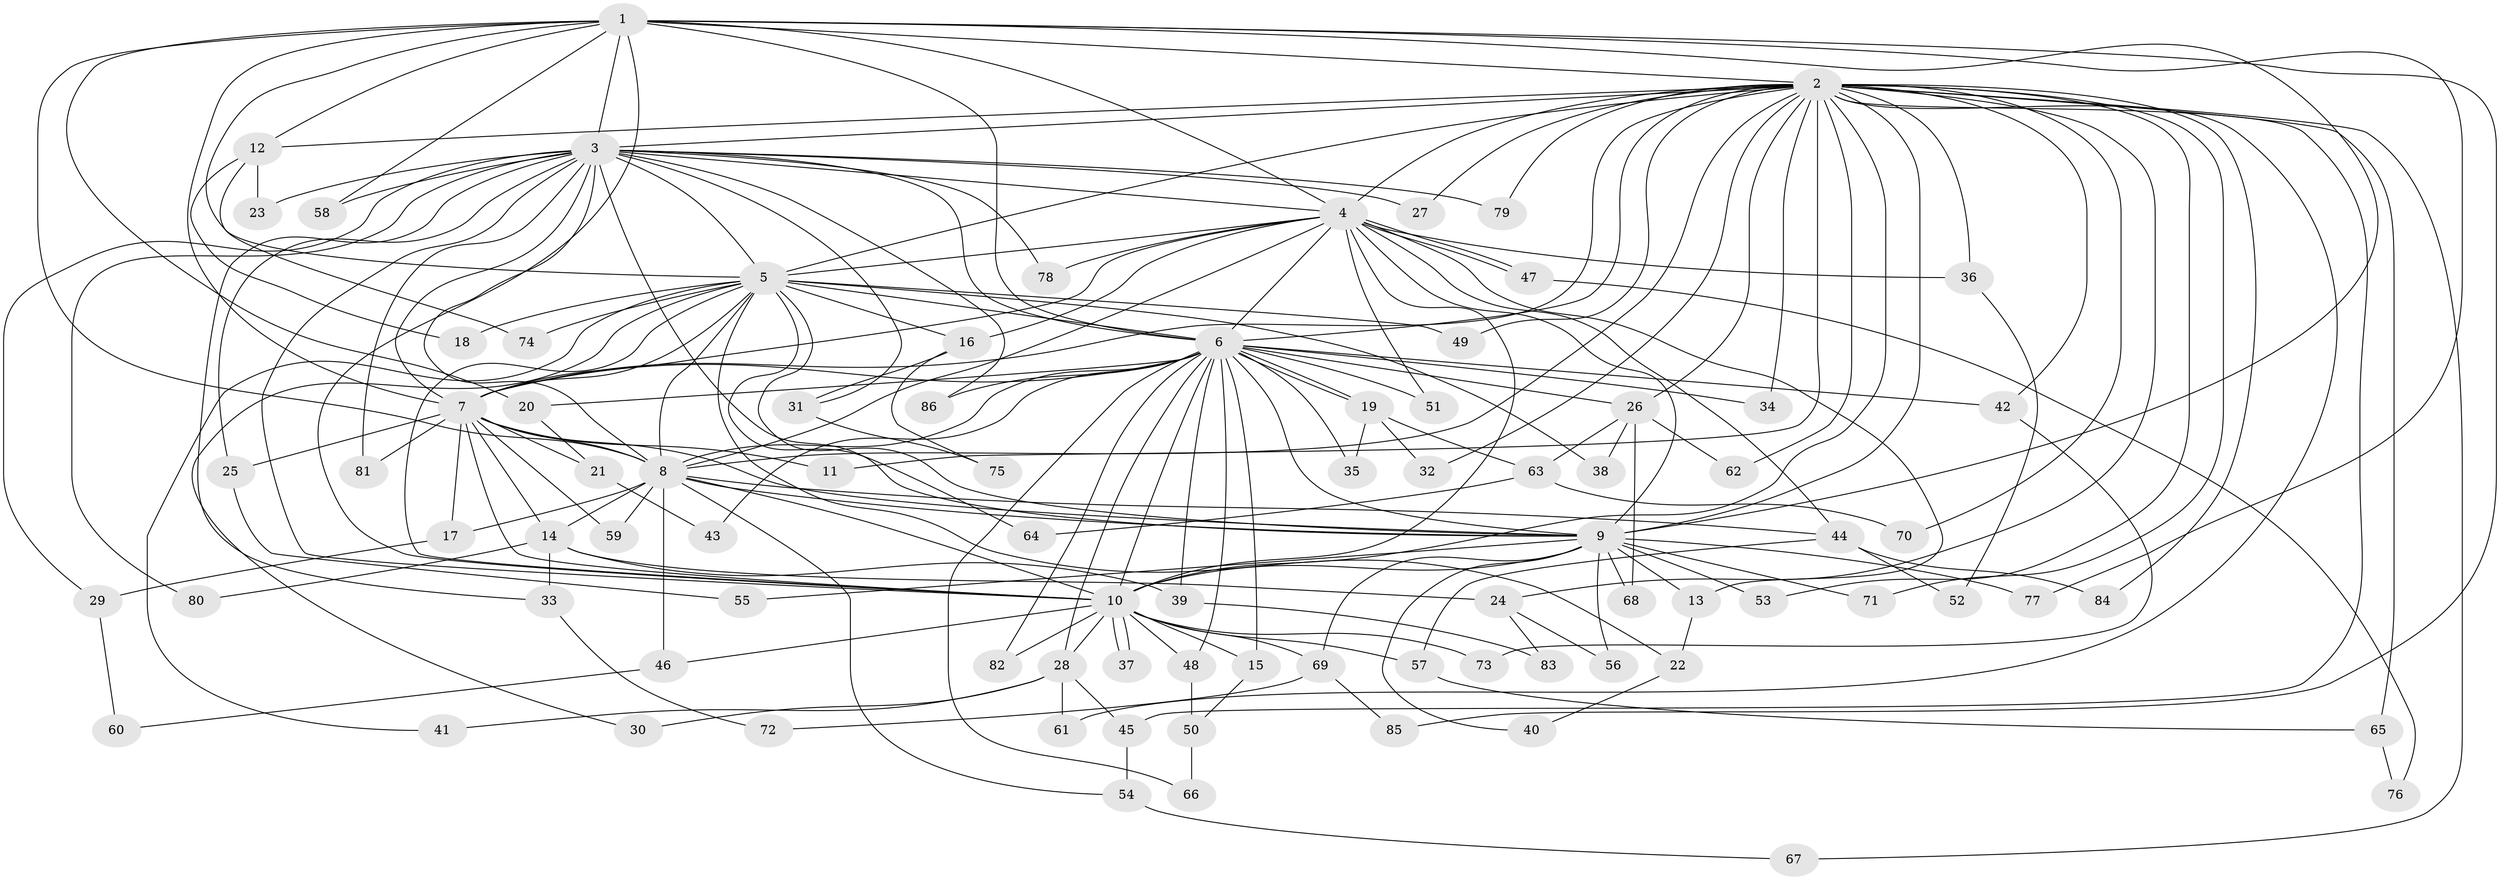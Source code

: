 // coarse degree distribution, {12: 0.016666666666666666, 26: 0.016666666666666666, 18: 0.016666666666666666, 15: 0.03333333333333333, 23: 0.016666666666666666, 21: 0.016666666666666666, 14: 0.016666666666666666, 16: 0.016666666666666666, 2: 0.4666666666666667, 5: 0.05, 3: 0.18333333333333332, 7: 0.03333333333333333, 4: 0.11666666666666667}
// Generated by graph-tools (version 1.1) at 2025/23/03/03/25 07:23:37]
// undirected, 86 vertices, 197 edges
graph export_dot {
graph [start="1"]
  node [color=gray90,style=filled];
  1;
  2;
  3;
  4;
  5;
  6;
  7;
  8;
  9;
  10;
  11;
  12;
  13;
  14;
  15;
  16;
  17;
  18;
  19;
  20;
  21;
  22;
  23;
  24;
  25;
  26;
  27;
  28;
  29;
  30;
  31;
  32;
  33;
  34;
  35;
  36;
  37;
  38;
  39;
  40;
  41;
  42;
  43;
  44;
  45;
  46;
  47;
  48;
  49;
  50;
  51;
  52;
  53;
  54;
  55;
  56;
  57;
  58;
  59;
  60;
  61;
  62;
  63;
  64;
  65;
  66;
  67;
  68;
  69;
  70;
  71;
  72;
  73;
  74;
  75;
  76;
  77;
  78;
  79;
  80;
  81;
  82;
  83;
  84;
  85;
  86;
  1 -- 2;
  1 -- 3;
  1 -- 4;
  1 -- 5;
  1 -- 6;
  1 -- 7;
  1 -- 8;
  1 -- 9;
  1 -- 10;
  1 -- 12;
  1 -- 20;
  1 -- 58;
  1 -- 77;
  1 -- 85;
  2 -- 3;
  2 -- 4;
  2 -- 5;
  2 -- 6;
  2 -- 7;
  2 -- 8;
  2 -- 9;
  2 -- 10;
  2 -- 11;
  2 -- 12;
  2 -- 24;
  2 -- 26;
  2 -- 27;
  2 -- 32;
  2 -- 34;
  2 -- 36;
  2 -- 42;
  2 -- 45;
  2 -- 49;
  2 -- 53;
  2 -- 61;
  2 -- 62;
  2 -- 65;
  2 -- 67;
  2 -- 70;
  2 -- 71;
  2 -- 79;
  2 -- 84;
  3 -- 4;
  3 -- 5;
  3 -- 6;
  3 -- 7;
  3 -- 8;
  3 -- 9;
  3 -- 10;
  3 -- 23;
  3 -- 25;
  3 -- 27;
  3 -- 29;
  3 -- 31;
  3 -- 33;
  3 -- 58;
  3 -- 78;
  3 -- 79;
  3 -- 80;
  3 -- 81;
  3 -- 86;
  4 -- 5;
  4 -- 6;
  4 -- 7;
  4 -- 8;
  4 -- 9;
  4 -- 10;
  4 -- 13;
  4 -- 16;
  4 -- 36;
  4 -- 44;
  4 -- 47;
  4 -- 47;
  4 -- 51;
  4 -- 78;
  5 -- 6;
  5 -- 7;
  5 -- 8;
  5 -- 9;
  5 -- 10;
  5 -- 16;
  5 -- 18;
  5 -- 22;
  5 -- 30;
  5 -- 38;
  5 -- 41;
  5 -- 49;
  5 -- 64;
  5 -- 74;
  6 -- 7;
  6 -- 8;
  6 -- 9;
  6 -- 10;
  6 -- 15;
  6 -- 19;
  6 -- 19;
  6 -- 20;
  6 -- 26;
  6 -- 28;
  6 -- 34;
  6 -- 35;
  6 -- 39;
  6 -- 42;
  6 -- 43;
  6 -- 48;
  6 -- 51;
  6 -- 66;
  6 -- 82;
  6 -- 86;
  7 -- 8;
  7 -- 9;
  7 -- 10;
  7 -- 11;
  7 -- 14;
  7 -- 17;
  7 -- 21;
  7 -- 25;
  7 -- 59;
  7 -- 81;
  8 -- 9;
  8 -- 10;
  8 -- 14;
  8 -- 17;
  8 -- 44;
  8 -- 46;
  8 -- 54;
  8 -- 59;
  9 -- 10;
  9 -- 13;
  9 -- 40;
  9 -- 53;
  9 -- 55;
  9 -- 56;
  9 -- 68;
  9 -- 69;
  9 -- 71;
  9 -- 77;
  10 -- 15;
  10 -- 28;
  10 -- 37;
  10 -- 37;
  10 -- 46;
  10 -- 48;
  10 -- 57;
  10 -- 69;
  10 -- 73;
  10 -- 82;
  12 -- 18;
  12 -- 23;
  12 -- 74;
  13 -- 22;
  14 -- 24;
  14 -- 33;
  14 -- 39;
  14 -- 80;
  15 -- 50;
  16 -- 31;
  16 -- 75;
  17 -- 29;
  19 -- 32;
  19 -- 35;
  19 -- 63;
  20 -- 21;
  21 -- 43;
  22 -- 40;
  24 -- 56;
  24 -- 83;
  25 -- 55;
  26 -- 38;
  26 -- 62;
  26 -- 63;
  26 -- 68;
  28 -- 30;
  28 -- 41;
  28 -- 45;
  28 -- 61;
  29 -- 60;
  31 -- 75;
  33 -- 72;
  36 -- 52;
  39 -- 83;
  42 -- 73;
  44 -- 52;
  44 -- 57;
  44 -- 84;
  45 -- 54;
  46 -- 60;
  47 -- 76;
  48 -- 50;
  50 -- 66;
  54 -- 67;
  57 -- 65;
  63 -- 64;
  63 -- 70;
  65 -- 76;
  69 -- 72;
  69 -- 85;
}
